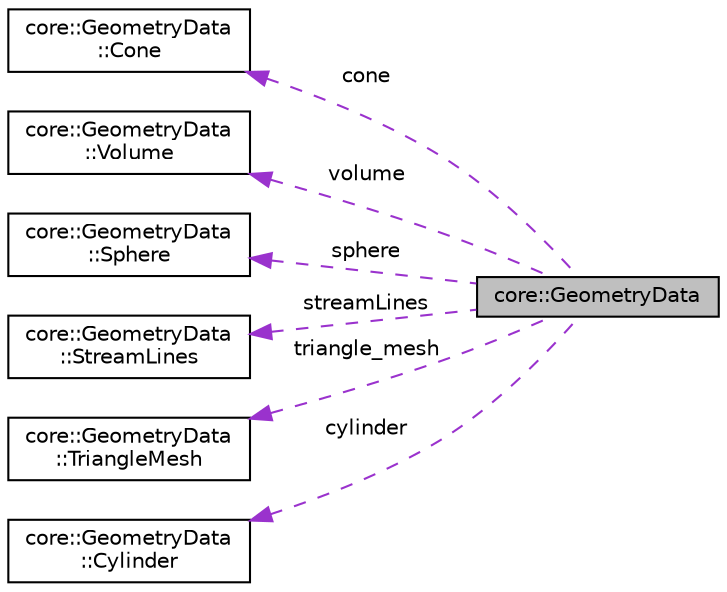 digraph "core::GeometryData"
{
 // LATEX_PDF_SIZE
  edge [fontname="Helvetica",fontsize="10",labelfontname="Helvetica",labelfontsize="10"];
  node [fontname="Helvetica",fontsize="10",shape=record];
  rankdir="LR";
  Node1 [label="core::GeometryData",height=0.2,width=0.4,color="black", fillcolor="grey75", style="filled", fontcolor="black",tooltip=" "];
  Node2 -> Node1 [dir="back",color="darkorchid3",fontsize="10",style="dashed",label=" cone" ,fontname="Helvetica"];
  Node2 [label="core::GeometryData\l::Cone",height=0.2,width=0.4,color="black", fillcolor="white", style="filled",URL="$d1/d73/structcore_1_1GeometryData_1_1Cone.html",tooltip=" "];
  Node3 -> Node1 [dir="back",color="darkorchid3",fontsize="10",style="dashed",label=" volume" ,fontname="Helvetica"];
  Node3 [label="core::GeometryData\l::Volume",height=0.2,width=0.4,color="black", fillcolor="white", style="filled",URL="$df/d83/structcore_1_1GeometryData_1_1Volume.html",tooltip=" "];
  Node4 -> Node1 [dir="back",color="darkorchid3",fontsize="10",style="dashed",label=" sphere" ,fontname="Helvetica"];
  Node4 [label="core::GeometryData\l::Sphere",height=0.2,width=0.4,color="black", fillcolor="white", style="filled",URL="$da/dd2/structcore_1_1GeometryData_1_1Sphere.html",tooltip=" "];
  Node5 -> Node1 [dir="back",color="darkorchid3",fontsize="10",style="dashed",label=" streamLines" ,fontname="Helvetica"];
  Node5 [label="core::GeometryData\l::StreamLines",height=0.2,width=0.4,color="black", fillcolor="white", style="filled",URL="$db/da2/structcore_1_1GeometryData_1_1StreamLines.html",tooltip=" "];
  Node6 -> Node1 [dir="back",color="darkorchid3",fontsize="10",style="dashed",label=" triangle_mesh" ,fontname="Helvetica"];
  Node6 [label="core::GeometryData\l::TriangleMesh",height=0.2,width=0.4,color="black", fillcolor="white", style="filled",URL="$db/dee/structcore_1_1GeometryData_1_1TriangleMesh.html",tooltip=" "];
  Node7 -> Node1 [dir="back",color="darkorchid3",fontsize="10",style="dashed",label=" cylinder" ,fontname="Helvetica"];
  Node7 [label="core::GeometryData\l::Cylinder",height=0.2,width=0.4,color="black", fillcolor="white", style="filled",URL="$d6/d65/structcore_1_1GeometryData_1_1Cylinder.html",tooltip=" "];
}

